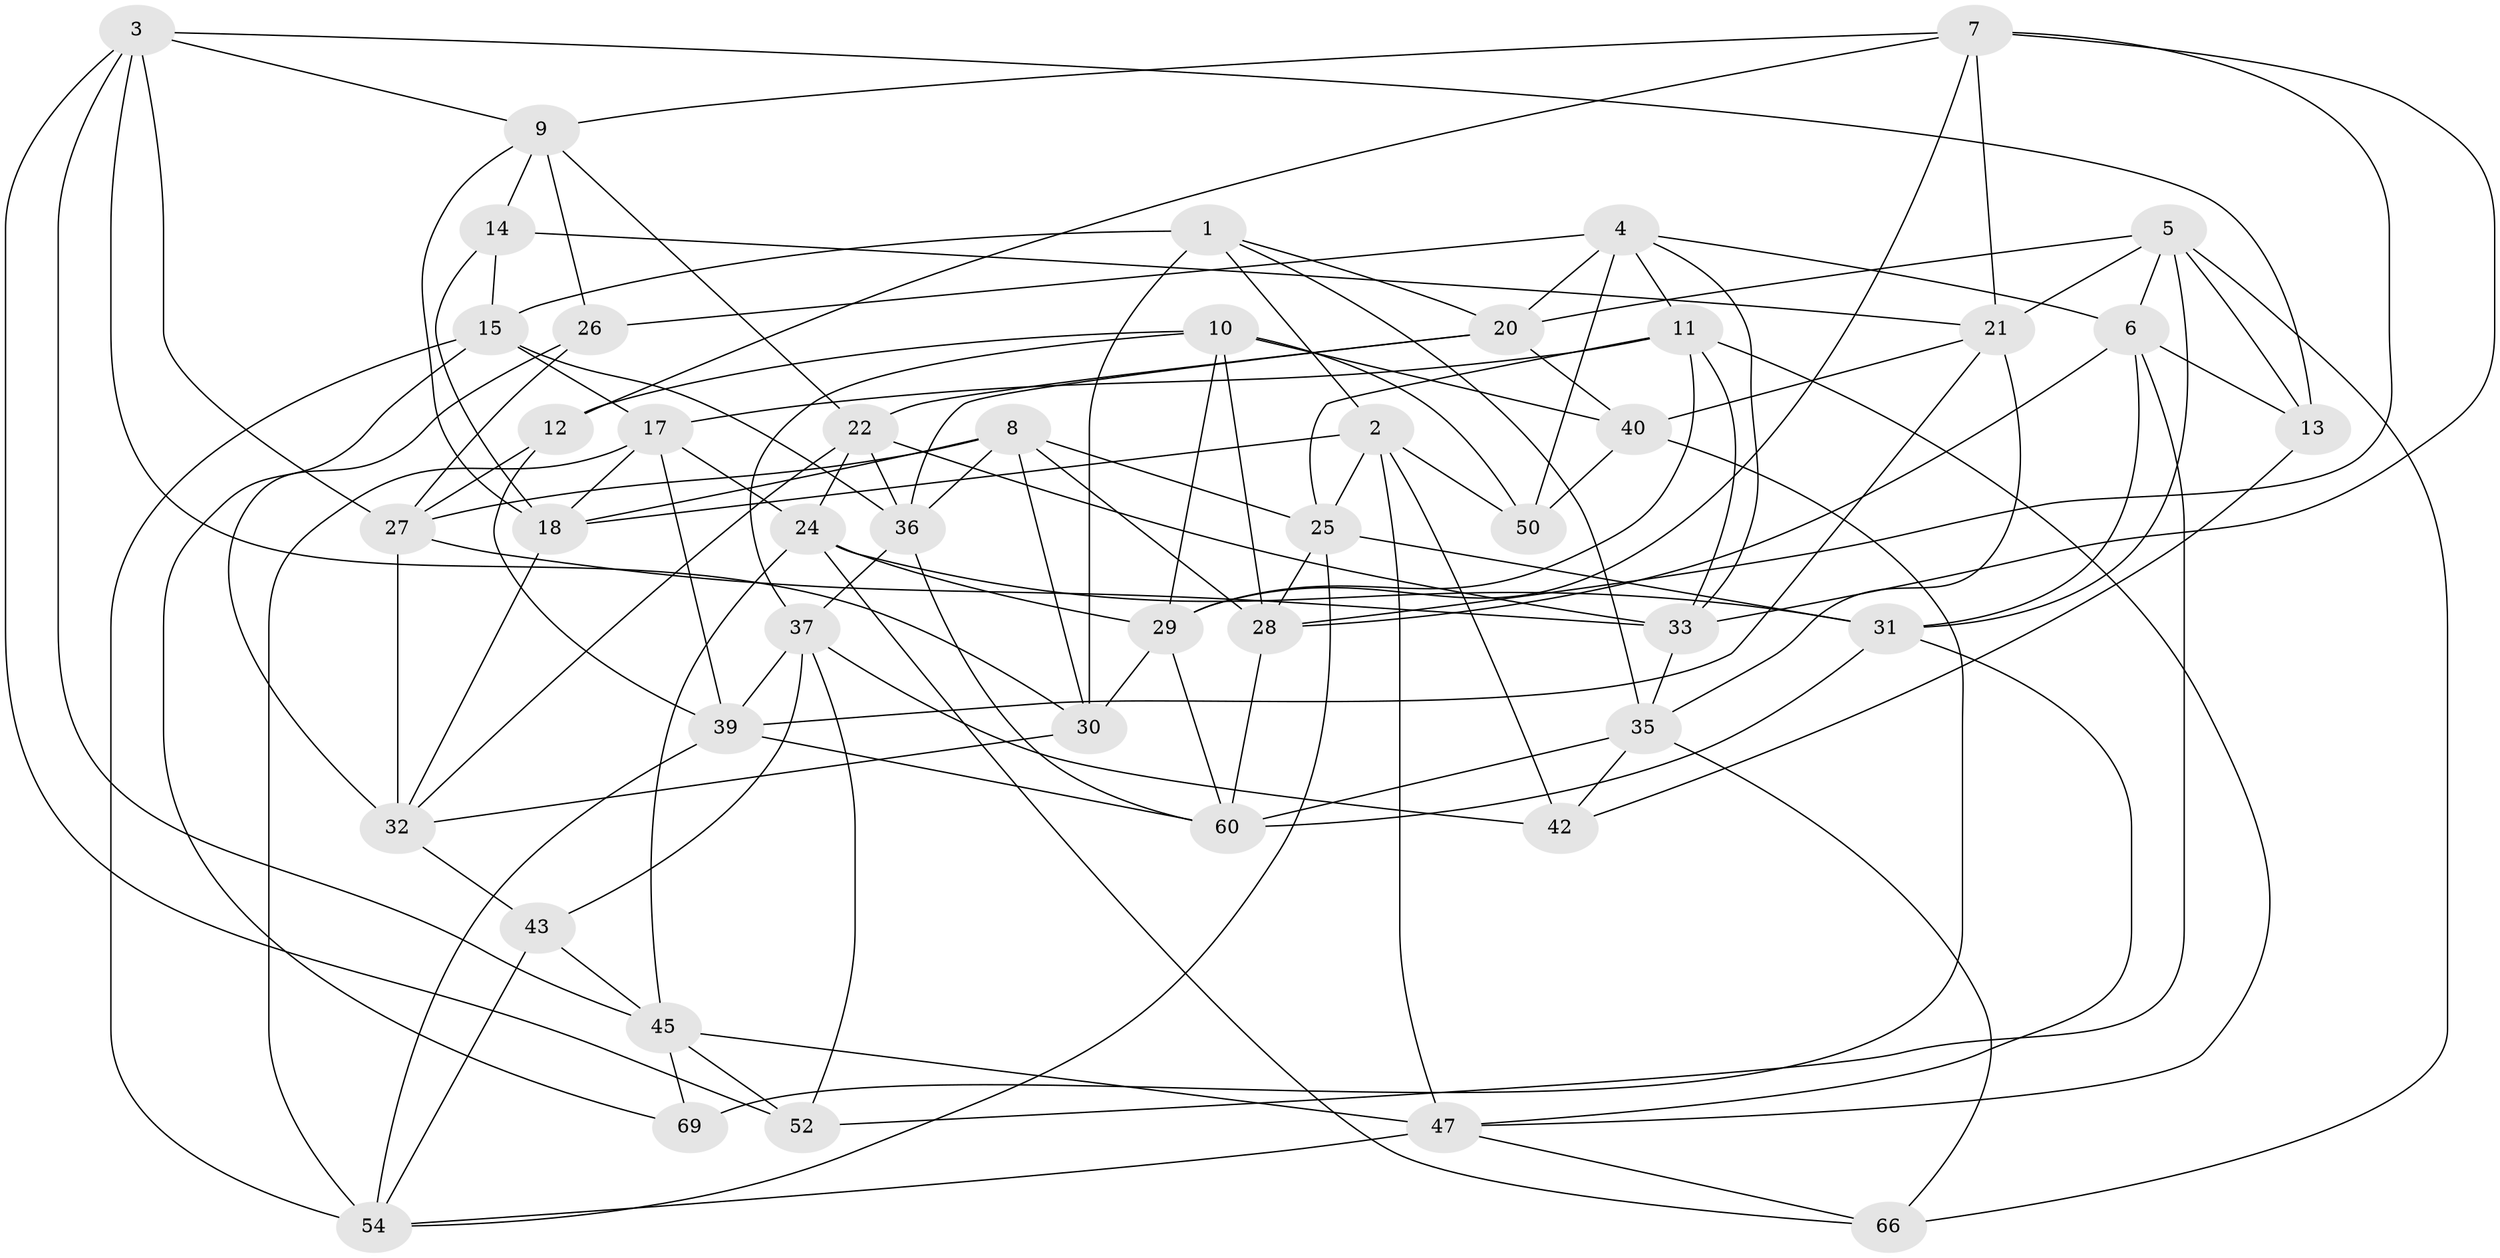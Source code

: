 // Generated by graph-tools (version 1.1) at 2025/24/03/03/25 07:24:26]
// undirected, 45 vertices, 123 edges
graph export_dot {
graph [start="1"]
  node [color=gray90,style=filled];
  1 [super="+19"];
  2 [super="+34"];
  3 [super="+76"];
  4 [super="+46"];
  5 [super="+79"];
  6 [super="+72"];
  7 [super="+16"];
  8 [super="+55"];
  9 [super="+48"];
  10 [super="+53"];
  11 [super="+70"];
  12;
  13;
  14;
  15 [super="+73"];
  17 [super="+74"];
  18 [super="+51"];
  20 [super="+41"];
  21 [super="+23"];
  22 [super="+57"];
  24 [super="+65"];
  25 [super="+38"];
  26;
  27 [super="+63"];
  28 [super="+68"];
  29 [super="+78"];
  30 [super="+64"];
  31 [super="+80"];
  32 [super="+49"];
  33 [super="+75"];
  35 [super="+59"];
  36 [super="+56"];
  37 [super="+44"];
  39 [super="+61"];
  40 [super="+62"];
  42;
  43;
  45 [super="+58"];
  47 [super="+67"];
  50;
  52;
  54 [super="+77"];
  60 [super="+71"];
  66;
  69;
  1 -- 30 [weight=2];
  1 -- 35;
  1 -- 15;
  1 -- 2;
  1 -- 20;
  2 -- 50;
  2 -- 42;
  2 -- 18;
  2 -- 47;
  2 -- 25;
  3 -- 27;
  3 -- 45;
  3 -- 30;
  3 -- 9;
  3 -- 52;
  3 -- 13;
  4 -- 20;
  4 -- 26;
  4 -- 11;
  4 -- 50;
  4 -- 6;
  4 -- 33;
  5 -- 13;
  5 -- 66;
  5 -- 31;
  5 -- 20;
  5 -- 21;
  5 -- 6;
  6 -- 31;
  6 -- 28;
  6 -- 13;
  6 -- 52;
  7 -- 9;
  7 -- 28;
  7 -- 33;
  7 -- 12;
  7 -- 29;
  7 -- 21;
  8 -- 36;
  8 -- 25;
  8 -- 18;
  8 -- 27;
  8 -- 28;
  8 -- 30;
  9 -- 26;
  9 -- 14;
  9 -- 18;
  9 -- 22;
  10 -- 40;
  10 -- 37;
  10 -- 28;
  10 -- 12;
  10 -- 50;
  10 -- 29;
  11 -- 17;
  11 -- 25;
  11 -- 47;
  11 -- 29;
  11 -- 33;
  12 -- 27;
  12 -- 39;
  13 -- 42;
  14 -- 18;
  14 -- 15;
  14 -- 21;
  15 -- 69;
  15 -- 36;
  15 -- 17;
  15 -- 54;
  17 -- 18;
  17 -- 24;
  17 -- 54;
  17 -- 39;
  18 -- 32;
  20 -- 22;
  20 -- 36;
  20 -- 40;
  21 -- 35;
  21 -- 40;
  21 -- 39;
  22 -- 24;
  22 -- 36;
  22 -- 32;
  22 -- 33;
  24 -- 66;
  24 -- 45;
  24 -- 31;
  24 -- 29;
  25 -- 28;
  25 -- 31;
  25 -- 54;
  26 -- 32;
  26 -- 27;
  27 -- 33;
  27 -- 32;
  28 -- 60;
  29 -- 60;
  29 -- 30;
  30 -- 32;
  31 -- 60;
  31 -- 47;
  32 -- 43;
  33 -- 35;
  35 -- 42;
  35 -- 60;
  35 -- 66;
  36 -- 37;
  36 -- 60;
  37 -- 39;
  37 -- 42;
  37 -- 43;
  37 -- 52;
  39 -- 60;
  39 -- 54;
  40 -- 69 [weight=2];
  40 -- 50;
  43 -- 54;
  43 -- 45;
  45 -- 52;
  45 -- 69;
  45 -- 47;
  47 -- 66;
  47 -- 54;
}
